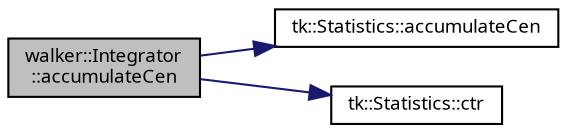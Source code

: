 digraph "walker::Integrator::accumulateCen"
{
 // INTERACTIVE_SVG=YES
  bgcolor="transparent";
  edge [fontname="sans-serif",fontsize="9",labelfontname="sans-serif",labelfontsize="9"];
  node [fontname="sans-serif",fontsize="9",shape=record];
  rankdir="LR";
  Node1 [label="walker::Integrator\l::accumulateCen",height=0.2,width=0.4,color="black", fillcolor="grey75", style="filled", fontcolor="black"];
  Node1 -> Node2 [color="midnightblue",fontsize="9",style="solid",fontname="sans-serif"];
  Node2 [label="tk::Statistics::accumulateCen",height=0.2,width=0.4,color="black",URL="$classtk_1_1_statistics.html#ac2fe918cba77b8489089c73c75fcc5ed",tooltip="Accumulate (i.e., only do the sum for) central moments. "];
  Node1 -> Node3 [color="midnightblue",fontsize="9",style="solid",fontname="sans-serif"];
  Node3 [label="tk::Statistics::ctr",height=0.2,width=0.4,color="black",URL="$classtk_1_1_statistics.html#a9a178a3e4ad039de40e69c5b3f4d7210",tooltip="Central moments accessor. "];
}
